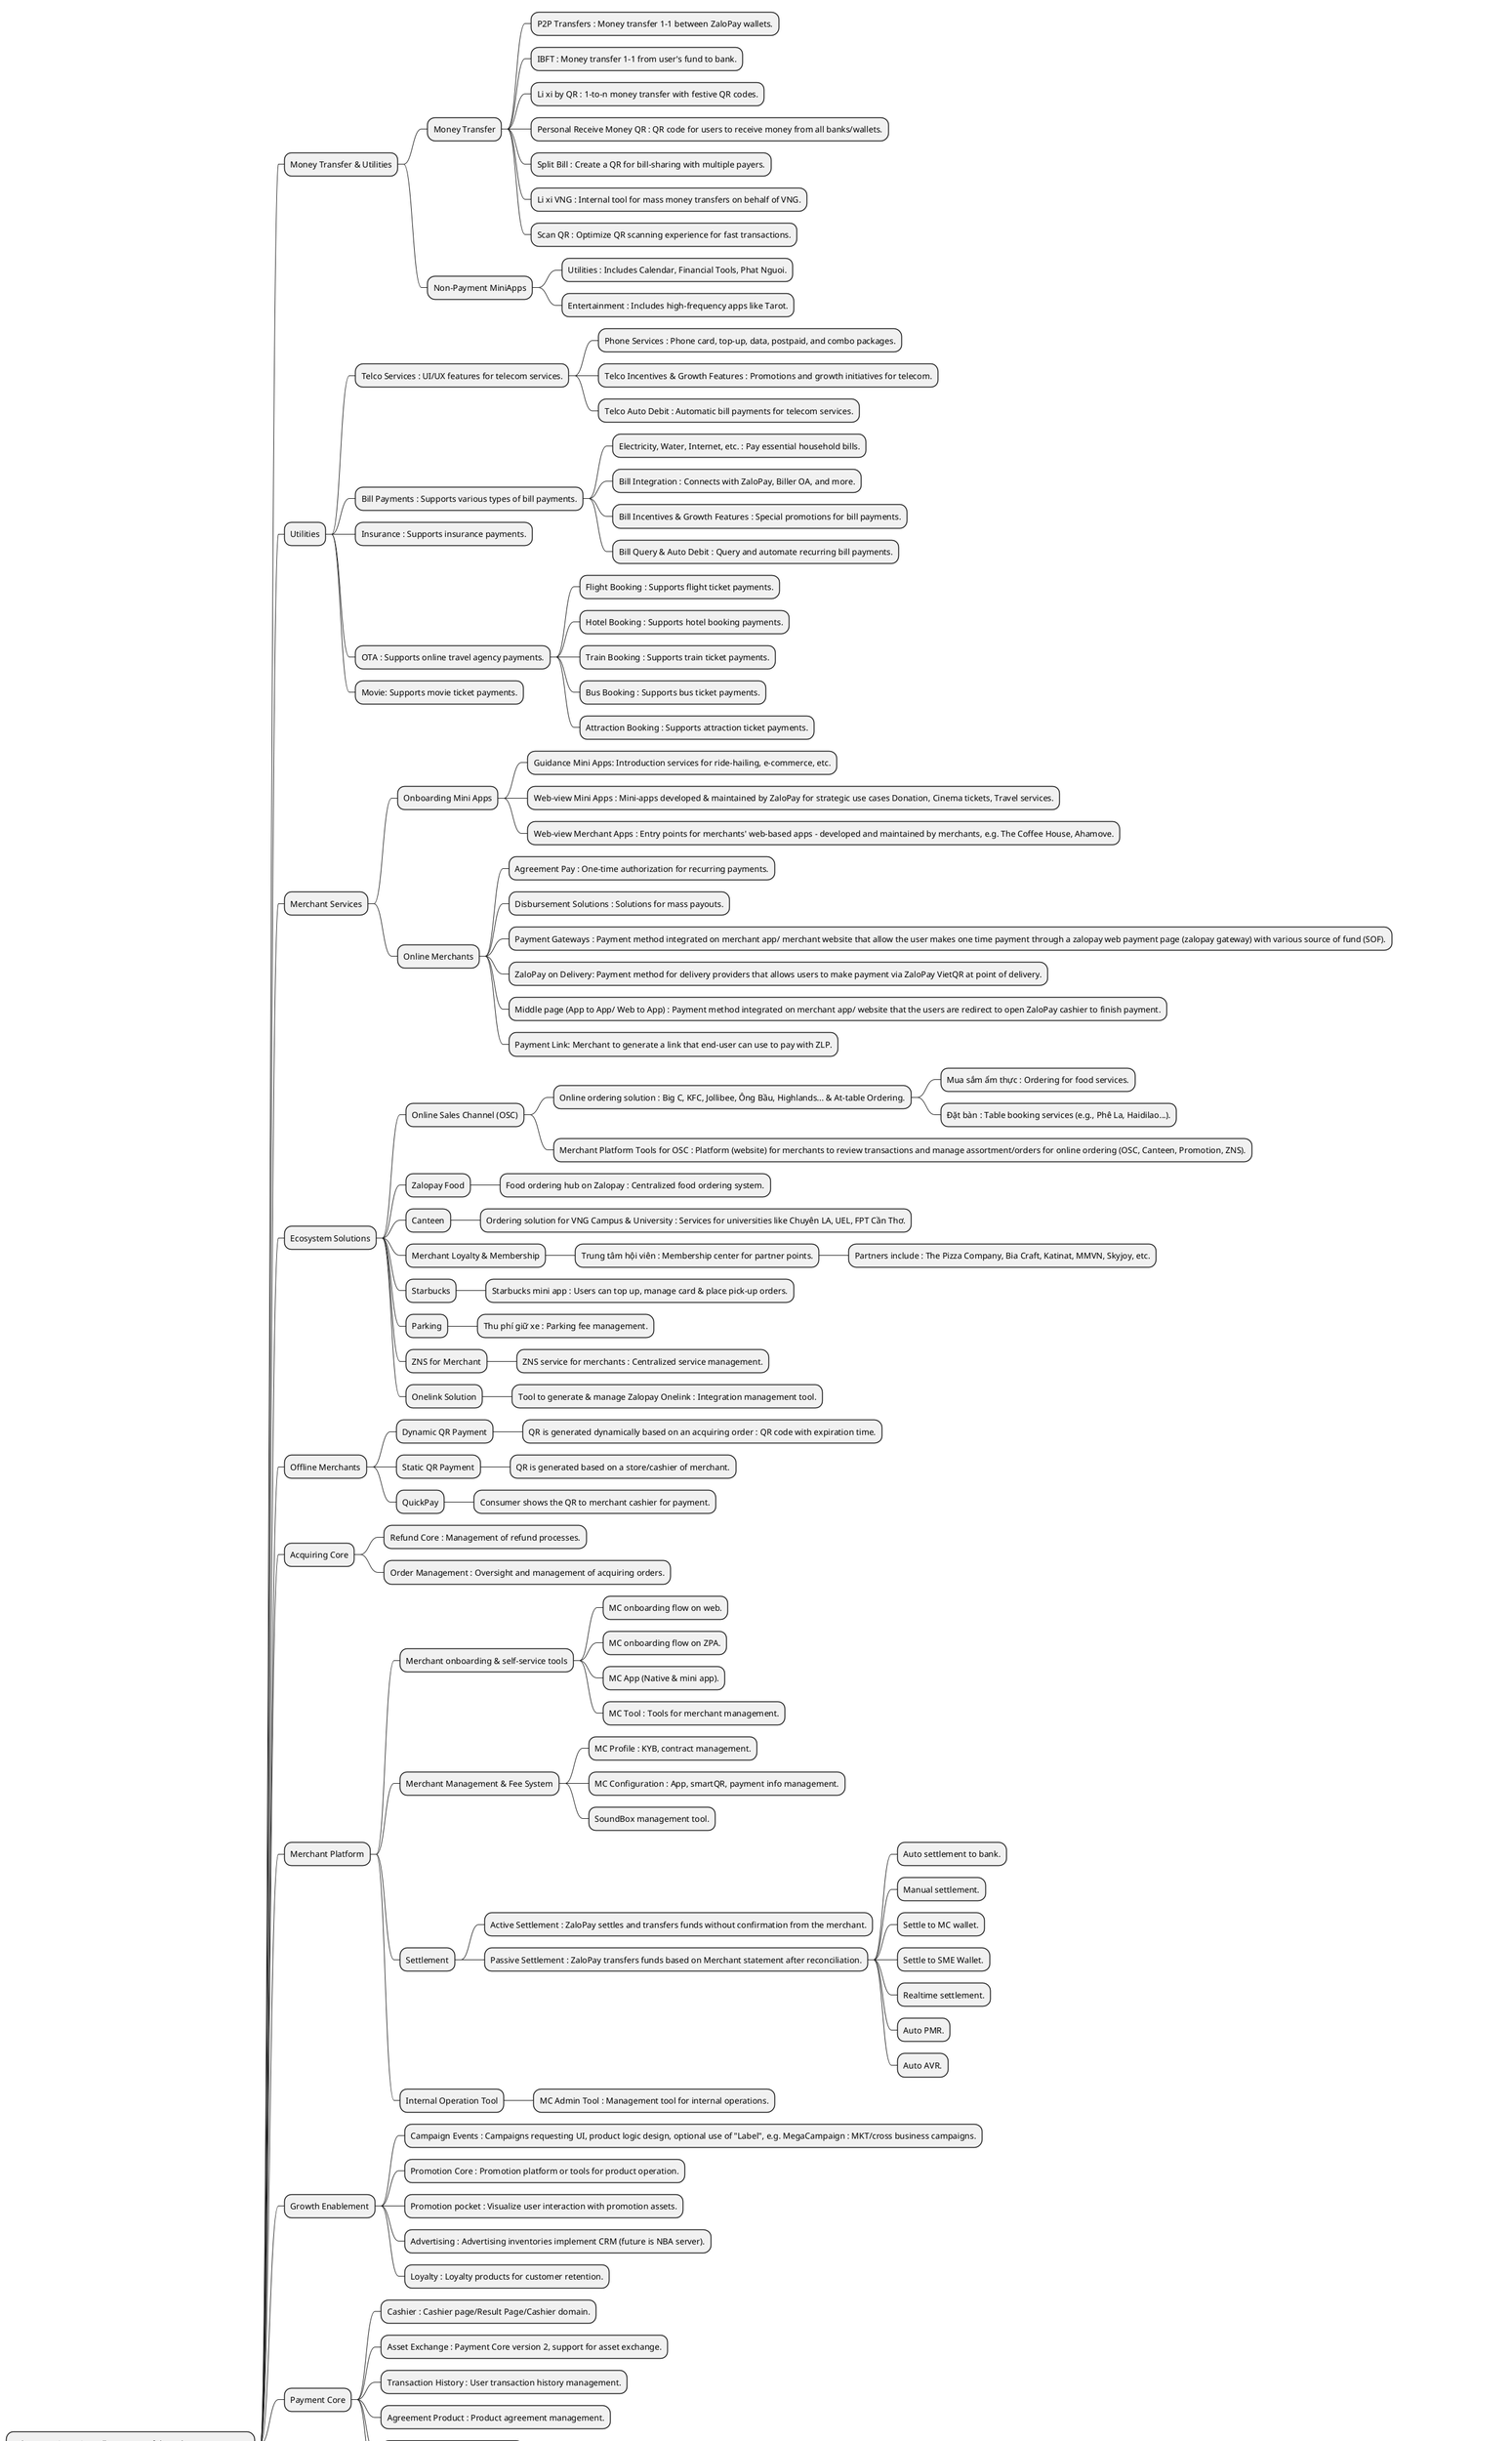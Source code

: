 @startmindmap
* ZaloPay Project : Overall structure of the ZaloPay ecosystem.
** Money Transfer & Utilities
*** Money Transfer
**** P2P Transfers : Money transfer 1-1 between ZaloPay wallets.
**** IBFT : Money transfer 1-1 from user's fund to bank.
**** Li xi by QR : 1-to-n money transfer with festive QR codes.
**** Personal Receive Money QR : QR code for users to receive money from all banks/wallets.
**** Split Bill : Create a QR for bill-sharing with multiple payers.
**** Li xi VNG : Internal tool for mass money transfers on behalf of VNG.
**** Scan QR : Optimize QR scanning experience for fast transactions.
*** Non-Payment MiniApps
**** Utilities : Includes Calendar, Financial Tools, Phat Nguoi.
**** Entertainment : Includes high-frequency apps like Tarot.
** Utilities
*** Telco Services : UI/UX features for telecom services.
**** Phone Services : Phone card, top-up, data, postpaid, and combo packages.
**** Telco Incentives & Growth Features : Promotions and growth initiatives for telecom.
**** Telco Auto Debit : Automatic bill payments for telecom services.
*** Bill Payments : Supports various types of bill payments.
**** Electricity, Water, Internet, etc. : Pay essential household bills.
**** Bill Integration : Connects with ZaloPay, Biller OA, and more.
**** Bill Incentives & Growth Features : Special promotions for bill payments.
**** Bill Query & Auto Debit : Query and automate recurring bill payments.
*** Insurance : Supports insurance payments.
*** OTA : Supports online travel agency payments.
**** Flight Booking : Supports flight ticket payments.
**** Hotel Booking : Supports hotel booking payments.
**** Train Booking : Supports train ticket payments.
**** Bus Booking : Supports bus ticket payments.
**** Attraction Booking : Supports attraction ticket payments.
*** Movie: Supports movie ticket payments.
** Merchant Services
*** Onboarding Mini Apps
**** Guidance Mini Apps: Introduction services for ride-hailing, e-commerce, etc.
**** Web-view Mini Apps : Mini-apps developed & maintained by ZaloPay for strategic use cases Donation, Cinema tickets, Travel services.
**** Web-view Merchant Apps : Entry points for merchants' web-based apps - developed and maintained by merchants, e.g. The Coffee House, Ahamove.
*** Online Merchants
**** Agreement Pay : One-time authorization for recurring payments.
**** Disbursement Solutions : Solutions for mass payouts.
**** Payment Gateways : Payment method integrated on merchant app/ merchant website that allow the user makes one time payment through a zalopay web payment page (zalopay gateway) with various source of fund (SOF).
**** ZaloPay on Delivery: Payment method for delivery providers that allows users to make payment via ZaloPay VietQR at point of delivery.
**** Middle page (App to App/ Web to App) : Payment method integrated on merchant app/ website that the users are redirect to open ZaloPay cashier to finish payment.
**** Payment Link: Merchant to generate a link that end-user can use to pay with ZLP.
** Ecosystem Solutions
*** Online Sales Channel (OSC)
**** Online ordering solution : Big C, KFC, Jollibee, Ông Bầu, Highlands... & At-table Ordering.
***** Mua sắm ẩm thực : Ordering for food services.
***** Đặt bàn : Table booking services (e.g., Phê La, Haidilao...).
**** Merchant Platform Tools for OSC : Platform (website) for merchants to review transactions and manage assortment/orders for online ordering (OSC, Canteen, Promotion, ZNS).
*** Zalopay Food
**** Food ordering hub on Zalopay : Centralized food ordering system.
*** Canteen
**** Ordering solution for VNG Campus & University : Services for universities like Chuyên LA, UEL, FPT Cần Thơ.
*** Merchant Loyalty & Membership
**** Trung tâm hội viên : Membership center for partner points.
***** Partners include : The Pizza Company, Bia Craft, Katinat, MMVN, Skyjoy, etc.
*** Starbucks
**** Starbucks mini app : Users can top up, manage card & place pick-up orders.
*** Parking
**** Thu phí giữ xe : Parking fee management.
*** ZNS for Merchant
**** ZNS service for merchants : Centralized service management.
*** Onelink Solution
**** Tool to generate & manage Zalopay Onelink : Integration management tool.
** Offline Merchants
*** Dynamic QR Payment
**** QR is generated dynamically based on an acquiring order : QR code with expiration time.
*** Static QR Payment
**** QR is generated based on a store/cashier of merchant.
*** QuickPay
**** Consumer shows the QR to merchant cashier for payment.
** Acquiring Core
*** Refund Core : Management of refund processes.
*** Order Management : Oversight and management of acquiring orders.
** Merchant Platform
*** Merchant onboarding & self-service tools
**** MC onboarding flow on web.
**** MC onboarding flow on ZPA.
**** MC App (Native & mini app).
**** MC Tool : Tools for merchant management.
*** Merchant Management & Fee System
**** MC Profile : KYB, contract management.
**** MC Configuration : App, smartQR, payment info management.
**** SoundBox management tool.
*** Settlement
**** Active Settlement : ZaloPay settles and transfers funds without confirmation from the merchant.
**** Passive Settlement : ZaloPay transfers funds based on Merchant statement after reconciliation.
***** Auto settlement to bank.
***** Manual settlement.
***** Settle to MC wallet.
***** Settle to SME Wallet.
***** Realtime settlement.
***** Auto PMR.
***** Auto AVR.
*** Internal Operation Tool
**** MC Admin Tool : Management tool for internal operations.
** Growth Enablement
*** Campaign Events : Campaigns requesting UI, product logic design, optional use of "Label", e.g. MegaCampaign : MKT/cross business campaigns.
*** Promotion Core : Promotion platform or tools for product operation.
*** Promotion pocket : Visualize user interaction with promotion assets.
*** Advertising : Advertising inventories implement CRM (future is NBA server).
*** Loyalty : Loyalty products for customer retention.
** Payment Core
*** Cashier : Cashier page/Result Page/Cashier domain.
*** Asset Exchange : Payment Core version 2, support for asset exchange.
*** Transaction History : User transaction history management.
*** Agreement Product : Product agreement management.
*** User Fee : User fee management.
*** Bill Payment : Bill payment management.
** Fund Management
*** Accounting : Back Office & Accounting Core.
*** Internal Reconciliation : Internal service reconciliation processes.
*** Bank Reconciliation : Bank reconciliation services.
** Financial Services
*** Investment : Investment product portfolio, including Fixed Deposit, Stock, Fund Certificate, FS Hub, Fixed Income Product (upcoming).
*** Lending : Integration with multiple partners for Paylater/Installment and Cashloan products.
** Bank Solutions
*** Bank Link & Fund Management, Link bank, Unlink bank, Fund management screen.
*** Top-up : Transfer money from users' bank accounts/cards to their ZaloPay wallet.
*** Withdraw : Transfer money from users' ZaloPay wallet to their bank accounts/cards.
*** OAO Partner Integration: Integrate new partners : Connect Zalopay users with partners' financial services (bank account, credit card, cash loan, insurance).
*** OAO Hub: Centralized financial services : The Hub ("Mở TK có quà") offers exclusive benefits.
*** Bank Reward Registration: Allow users to register their bank accounts : Unlock exclusive benefits (earn loyalty coins, increase credit score, access to lending products).
*** Bank Connector: Connect Zalopay with banks/partners for IBFT, payment by bank card/account (wallet/gateway), VietQR, Visa direct.
** User Management
*** User Lifecycle
**** Manage all user lifecycle flows, including:
***** Login and registration in ZPA & ZPI.
***** Binding of Zalo and ZaloPay accounts.
***** Session management to maintain user login.
***** Collecting user information such as deviceID and IP address for risk management.
***** Related user lifecycle management flows:
****** Recycling SIMs or Zalo accounts to create new accounts.
****** PIN management and reset processes.
*** User Levels
**** User privileges and limitations policy.
**** K_level upgrade processes for users.
**** Profile management, including history of profile level changes.
*** User Identification
**** Unique identifiers for users in the database.
***** Identification from NFC products:
****** NFC user identification via ID card, bank documents, VneID, or offline methods.
****** Adjustments to NFC data.
****** Multi-source identification using NFC and KYC data.
***** Identification from KYC products:
****** KYC user verification in ZPA & ZPI.
****** Processes for adjusting, resetting, upgrading, or downgrading KYC levels.
****** Identifying users with multiple Zalopay accounts.
****** KYC procedures for foreign users.
*** User Profile Changes
**** Locking or unlocking user accounts.
**** Changing phone numbers.
**** Changing or resetting PINs.
**** Resetting user profiles.
**** Verification of PIN/Bio before accessing the ZPA home page.
**** Security measures including spam OTP detection and alerts for new device logins.
*** User Authentication
**** Framework for managing user authentication methods and dynamic challenges, including:
***** Authentication factors such as:
****** Face authentication.
****** Knowledge-Based Authentication (KBA) with full card details.
****** Device management for trusted devices.
***** Remaining authentication factors:
****** PIN verification.
****** Biometric verification.
****** OTP/Smart OTP verification.
****** "ZaloPay Owner Verification" flow to identify wallet owners and automate customer support workflows.
*** Liquidation Account
**** Management of liquidation balances.
**** Processes for closing ZaloPay accounts.
** Message Service
*** Notification Service
**** Framework for notifications within the app.
**** Tracking and management of notifications.
*** ZMS Service
**** ZMS framework integration in ZPI.
**** Tracking of ZMS services.
*** SMS Service
**** Management of SMS templates.
**** Cost reduction strategies for SMS services.
*** Monitor Message Service
**** Centralized management of pushing rules for all services.
** Customer Experience
*** CXM (Customer Experience Management - CSTool V3): Tool for customer service (CS) to look up information and handle customer requests related to:
**** Accounts.
**** Transactions.
**** Promotions.
**** Other inquiries.
*** Help Center
**** FAQ: Provides information on frequently asked questions or concerns.
**** Submit Ticket: A channel for customers to send requests to the CS team.
**** Call Center: ZaloPay hotline at 1900545436 for customer support.
** Mini App Platform
*** Home: ZPI and ZPA home management.
*** Design system
*** A/B Testing Platform 
*** Mini App Platform
*** Website / Landing page 
*** Mini App SDK
*** Application Version Screen
** Infrastructure Platform
*** CI/CD
*** Monitoring
*** Logging
*** Security
*** Data Platform
@endmindmap
